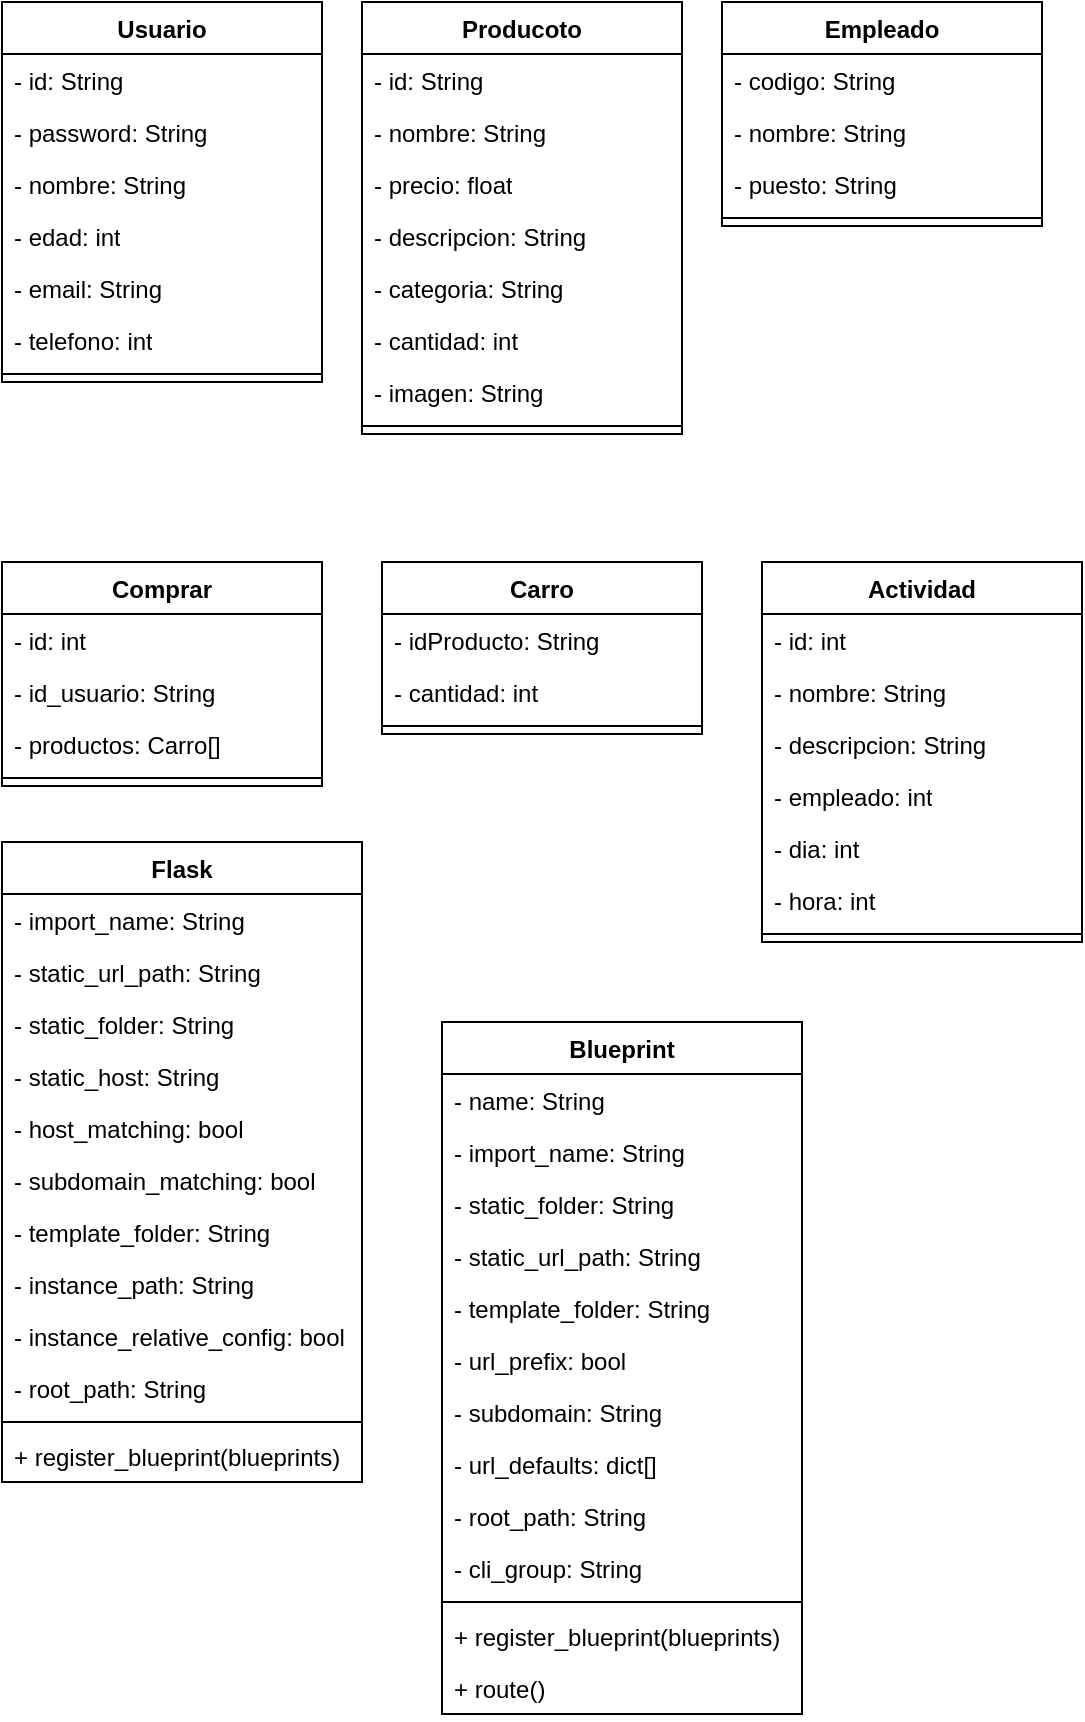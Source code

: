 <mxfile version="24.6.4" type="github">
  <diagram name="Page-1" id="HMV49x7InuyYmZAMumwG">
    <mxGraphModel dx="591" dy="316" grid="1" gridSize="10" guides="1" tooltips="1" connect="1" arrows="1" fold="1" page="1" pageScale="1" pageWidth="850" pageHeight="1100" math="0" shadow="0">
      <root>
        <mxCell id="0" />
        <mxCell id="1" parent="0" />
        <mxCell id="klIfk3_BC9kVE4RCGqy8-1" value="Usuario" style="swimlane;fontStyle=1;align=center;verticalAlign=top;childLayout=stackLayout;horizontal=1;startSize=26;horizontalStack=0;resizeParent=1;resizeParentMax=0;resizeLast=0;collapsible=1;marginBottom=0;whiteSpace=wrap;html=1;" vertex="1" parent="1">
          <mxGeometry x="120" y="200" width="160" height="190" as="geometry" />
        </mxCell>
        <mxCell id="klIfk3_BC9kVE4RCGqy8-2" value="- id: String&lt;div&gt;&lt;br&gt;&lt;/div&gt;" style="text;strokeColor=none;fillColor=none;align=left;verticalAlign=top;spacingLeft=4;spacingRight=4;overflow=hidden;rotatable=0;points=[[0,0.5],[1,0.5]];portConstraint=eastwest;whiteSpace=wrap;html=1;" vertex="1" parent="klIfk3_BC9kVE4RCGqy8-1">
          <mxGeometry y="26" width="160" height="26" as="geometry" />
        </mxCell>
        <mxCell id="klIfk3_BC9kVE4RCGqy8-5" value="- password: String" style="text;strokeColor=none;fillColor=none;align=left;verticalAlign=top;spacingLeft=4;spacingRight=4;overflow=hidden;rotatable=0;points=[[0,0.5],[1,0.5]];portConstraint=eastwest;whiteSpace=wrap;html=1;" vertex="1" parent="klIfk3_BC9kVE4RCGqy8-1">
          <mxGeometry y="52" width="160" height="26" as="geometry" />
        </mxCell>
        <mxCell id="klIfk3_BC9kVE4RCGqy8-6" value="- nombre: String" style="text;strokeColor=none;fillColor=none;align=left;verticalAlign=top;spacingLeft=4;spacingRight=4;overflow=hidden;rotatable=0;points=[[0,0.5],[1,0.5]];portConstraint=eastwest;whiteSpace=wrap;html=1;" vertex="1" parent="klIfk3_BC9kVE4RCGqy8-1">
          <mxGeometry y="78" width="160" height="26" as="geometry" />
        </mxCell>
        <mxCell id="klIfk3_BC9kVE4RCGqy8-7" value="- edad: int&lt;div&gt;&lt;br&gt;&lt;/div&gt;" style="text;strokeColor=none;fillColor=none;align=left;verticalAlign=top;spacingLeft=4;spacingRight=4;overflow=hidden;rotatable=0;points=[[0,0.5],[1,0.5]];portConstraint=eastwest;whiteSpace=wrap;html=1;" vertex="1" parent="klIfk3_BC9kVE4RCGqy8-1">
          <mxGeometry y="104" width="160" height="26" as="geometry" />
        </mxCell>
        <mxCell id="klIfk3_BC9kVE4RCGqy8-8" value="- email: String" style="text;strokeColor=none;fillColor=none;align=left;verticalAlign=top;spacingLeft=4;spacingRight=4;overflow=hidden;rotatable=0;points=[[0,0.5],[1,0.5]];portConstraint=eastwest;whiteSpace=wrap;html=1;" vertex="1" parent="klIfk3_BC9kVE4RCGqy8-1">
          <mxGeometry y="130" width="160" height="26" as="geometry" />
        </mxCell>
        <mxCell id="klIfk3_BC9kVE4RCGqy8-9" value="- telefono: int&lt;div&gt;&lt;br&gt;&lt;/div&gt;" style="text;strokeColor=none;fillColor=none;align=left;verticalAlign=top;spacingLeft=4;spacingRight=4;overflow=hidden;rotatable=0;points=[[0,0.5],[1,0.5]];portConstraint=eastwest;whiteSpace=wrap;html=1;" vertex="1" parent="klIfk3_BC9kVE4RCGqy8-1">
          <mxGeometry y="156" width="160" height="26" as="geometry" />
        </mxCell>
        <mxCell id="klIfk3_BC9kVE4RCGqy8-3" value="" style="line;strokeWidth=1;fillColor=none;align=left;verticalAlign=middle;spacingTop=-1;spacingLeft=3;spacingRight=3;rotatable=0;labelPosition=right;points=[];portConstraint=eastwest;strokeColor=inherit;" vertex="1" parent="klIfk3_BC9kVE4RCGqy8-1">
          <mxGeometry y="182" width="160" height="8" as="geometry" />
        </mxCell>
        <mxCell id="klIfk3_BC9kVE4RCGqy8-10" value="Producoto" style="swimlane;fontStyle=1;align=center;verticalAlign=top;childLayout=stackLayout;horizontal=1;startSize=26;horizontalStack=0;resizeParent=1;resizeParentMax=0;resizeLast=0;collapsible=1;marginBottom=0;whiteSpace=wrap;html=1;" vertex="1" parent="1">
          <mxGeometry x="300" y="200" width="160" height="216" as="geometry" />
        </mxCell>
        <mxCell id="klIfk3_BC9kVE4RCGqy8-11" value="- id: String&lt;div&gt;&lt;br&gt;&lt;/div&gt;" style="text;strokeColor=none;fillColor=none;align=left;verticalAlign=top;spacingLeft=4;spacingRight=4;overflow=hidden;rotatable=0;points=[[0,0.5],[1,0.5]];portConstraint=eastwest;whiteSpace=wrap;html=1;" vertex="1" parent="klIfk3_BC9kVE4RCGqy8-10">
          <mxGeometry y="26" width="160" height="26" as="geometry" />
        </mxCell>
        <mxCell id="klIfk3_BC9kVE4RCGqy8-13" value="- nombre: String&lt;div&gt;&lt;br&gt;&lt;/div&gt;" style="text;strokeColor=none;fillColor=none;align=left;verticalAlign=top;spacingLeft=4;spacingRight=4;overflow=hidden;rotatable=0;points=[[0,0.5],[1,0.5]];portConstraint=eastwest;whiteSpace=wrap;html=1;" vertex="1" parent="klIfk3_BC9kVE4RCGqy8-10">
          <mxGeometry y="52" width="160" height="26" as="geometry" />
        </mxCell>
        <mxCell id="klIfk3_BC9kVE4RCGqy8-12" value="- precio: float" style="text;strokeColor=none;fillColor=none;align=left;verticalAlign=top;spacingLeft=4;spacingRight=4;overflow=hidden;rotatable=0;points=[[0,0.5],[1,0.5]];portConstraint=eastwest;whiteSpace=wrap;html=1;" vertex="1" parent="klIfk3_BC9kVE4RCGqy8-10">
          <mxGeometry y="78" width="160" height="26" as="geometry" />
        </mxCell>
        <mxCell id="klIfk3_BC9kVE4RCGqy8-14" value="- descripcion: String&lt;div&gt;&lt;br&gt;&lt;/div&gt;" style="text;strokeColor=none;fillColor=none;align=left;verticalAlign=top;spacingLeft=4;spacingRight=4;overflow=hidden;rotatable=0;points=[[0,0.5],[1,0.5]];portConstraint=eastwest;whiteSpace=wrap;html=1;" vertex="1" parent="klIfk3_BC9kVE4RCGqy8-10">
          <mxGeometry y="104" width="160" height="26" as="geometry" />
        </mxCell>
        <mxCell id="klIfk3_BC9kVE4RCGqy8-15" value="- categoria: String" style="text;strokeColor=none;fillColor=none;align=left;verticalAlign=top;spacingLeft=4;spacingRight=4;overflow=hidden;rotatable=0;points=[[0,0.5],[1,0.5]];portConstraint=eastwest;whiteSpace=wrap;html=1;" vertex="1" parent="klIfk3_BC9kVE4RCGqy8-10">
          <mxGeometry y="130" width="160" height="26" as="geometry" />
        </mxCell>
        <mxCell id="klIfk3_BC9kVE4RCGqy8-18" value="- cantidad: int&lt;div&gt;&lt;br&gt;&lt;/div&gt;" style="text;strokeColor=none;fillColor=none;align=left;verticalAlign=top;spacingLeft=4;spacingRight=4;overflow=hidden;rotatable=0;points=[[0,0.5],[1,0.5]];portConstraint=eastwest;whiteSpace=wrap;html=1;" vertex="1" parent="klIfk3_BC9kVE4RCGqy8-10">
          <mxGeometry y="156" width="160" height="26" as="geometry" />
        </mxCell>
        <mxCell id="klIfk3_BC9kVE4RCGqy8-16" value="- imagen: String&lt;div&gt;&lt;br&gt;&lt;/div&gt;" style="text;strokeColor=none;fillColor=none;align=left;verticalAlign=top;spacingLeft=4;spacingRight=4;overflow=hidden;rotatable=0;points=[[0,0.5],[1,0.5]];portConstraint=eastwest;whiteSpace=wrap;html=1;" vertex="1" parent="klIfk3_BC9kVE4RCGqy8-10">
          <mxGeometry y="182" width="160" height="26" as="geometry" />
        </mxCell>
        <mxCell id="klIfk3_BC9kVE4RCGqy8-17" value="" style="line;strokeWidth=1;fillColor=none;align=left;verticalAlign=middle;spacingTop=-1;spacingLeft=3;spacingRight=3;rotatable=0;labelPosition=right;points=[];portConstraint=eastwest;strokeColor=inherit;" vertex="1" parent="klIfk3_BC9kVE4RCGqy8-10">
          <mxGeometry y="208" width="160" height="8" as="geometry" />
        </mxCell>
        <mxCell id="klIfk3_BC9kVE4RCGqy8-19" value="Empleado" style="swimlane;fontStyle=1;align=center;verticalAlign=top;childLayout=stackLayout;horizontal=1;startSize=26;horizontalStack=0;resizeParent=1;resizeParentMax=0;resizeLast=0;collapsible=1;marginBottom=0;whiteSpace=wrap;html=1;" vertex="1" parent="1">
          <mxGeometry x="480" y="200" width="160" height="112" as="geometry" />
        </mxCell>
        <mxCell id="klIfk3_BC9kVE4RCGqy8-20" value="- codigo: String" style="text;strokeColor=none;fillColor=none;align=left;verticalAlign=top;spacingLeft=4;spacingRight=4;overflow=hidden;rotatable=0;points=[[0,0.5],[1,0.5]];portConstraint=eastwest;whiteSpace=wrap;html=1;" vertex="1" parent="klIfk3_BC9kVE4RCGqy8-19">
          <mxGeometry y="26" width="160" height="26" as="geometry" />
        </mxCell>
        <mxCell id="klIfk3_BC9kVE4RCGqy8-23" value="- nombre: String" style="text;strokeColor=none;fillColor=none;align=left;verticalAlign=top;spacingLeft=4;spacingRight=4;overflow=hidden;rotatable=0;points=[[0,0.5],[1,0.5]];portConstraint=eastwest;whiteSpace=wrap;html=1;" vertex="1" parent="klIfk3_BC9kVE4RCGqy8-19">
          <mxGeometry y="52" width="160" height="26" as="geometry" />
        </mxCell>
        <mxCell id="klIfk3_BC9kVE4RCGqy8-24" value="- puesto: String" style="text;strokeColor=none;fillColor=none;align=left;verticalAlign=top;spacingLeft=4;spacingRight=4;overflow=hidden;rotatable=0;points=[[0,0.5],[1,0.5]];portConstraint=eastwest;whiteSpace=wrap;html=1;" vertex="1" parent="klIfk3_BC9kVE4RCGqy8-19">
          <mxGeometry y="78" width="160" height="26" as="geometry" />
        </mxCell>
        <mxCell id="klIfk3_BC9kVE4RCGqy8-21" value="" style="line;strokeWidth=1;fillColor=none;align=left;verticalAlign=middle;spacingTop=-1;spacingLeft=3;spacingRight=3;rotatable=0;labelPosition=right;points=[];portConstraint=eastwest;strokeColor=inherit;" vertex="1" parent="klIfk3_BC9kVE4RCGqy8-19">
          <mxGeometry y="104" width="160" height="8" as="geometry" />
        </mxCell>
        <mxCell id="klIfk3_BC9kVE4RCGqy8-25" value="Comprar" style="swimlane;fontStyle=1;align=center;verticalAlign=top;childLayout=stackLayout;horizontal=1;startSize=26;horizontalStack=0;resizeParent=1;resizeParentMax=0;resizeLast=0;collapsible=1;marginBottom=0;whiteSpace=wrap;html=1;" vertex="1" parent="1">
          <mxGeometry x="120" y="480" width="160" height="112" as="geometry" />
        </mxCell>
        <mxCell id="klIfk3_BC9kVE4RCGqy8-26" value="- id: int" style="text;strokeColor=none;fillColor=none;align=left;verticalAlign=top;spacingLeft=4;spacingRight=4;overflow=hidden;rotatable=0;points=[[0,0.5],[1,0.5]];portConstraint=eastwest;whiteSpace=wrap;html=1;" vertex="1" parent="klIfk3_BC9kVE4RCGqy8-25">
          <mxGeometry y="26" width="160" height="26" as="geometry" />
        </mxCell>
        <mxCell id="klIfk3_BC9kVE4RCGqy8-29" value="- id_usuario: String" style="text;strokeColor=none;fillColor=none;align=left;verticalAlign=top;spacingLeft=4;spacingRight=4;overflow=hidden;rotatable=0;points=[[0,0.5],[1,0.5]];portConstraint=eastwest;whiteSpace=wrap;html=1;" vertex="1" parent="klIfk3_BC9kVE4RCGqy8-25">
          <mxGeometry y="52" width="160" height="26" as="geometry" />
        </mxCell>
        <mxCell id="klIfk3_BC9kVE4RCGqy8-30" value="- productos: Carro[]" style="text;strokeColor=none;fillColor=none;align=left;verticalAlign=top;spacingLeft=4;spacingRight=4;overflow=hidden;rotatable=0;points=[[0,0.5],[1,0.5]];portConstraint=eastwest;whiteSpace=wrap;html=1;" vertex="1" parent="klIfk3_BC9kVE4RCGqy8-25">
          <mxGeometry y="78" width="160" height="26" as="geometry" />
        </mxCell>
        <mxCell id="klIfk3_BC9kVE4RCGqy8-27" value="" style="line;strokeWidth=1;fillColor=none;align=left;verticalAlign=middle;spacingTop=-1;spacingLeft=3;spacingRight=3;rotatable=0;labelPosition=right;points=[];portConstraint=eastwest;strokeColor=inherit;" vertex="1" parent="klIfk3_BC9kVE4RCGqy8-25">
          <mxGeometry y="104" width="160" height="8" as="geometry" />
        </mxCell>
        <mxCell id="klIfk3_BC9kVE4RCGqy8-31" value="Carro" style="swimlane;fontStyle=1;align=center;verticalAlign=top;childLayout=stackLayout;horizontal=1;startSize=26;horizontalStack=0;resizeParent=1;resizeParentMax=0;resizeLast=0;collapsible=1;marginBottom=0;whiteSpace=wrap;html=1;" vertex="1" parent="1">
          <mxGeometry x="310" y="480" width="160" height="86" as="geometry" />
        </mxCell>
        <mxCell id="klIfk3_BC9kVE4RCGqy8-32" value="- idProducto: String" style="text;strokeColor=none;fillColor=none;align=left;verticalAlign=top;spacingLeft=4;spacingRight=4;overflow=hidden;rotatable=0;points=[[0,0.5],[1,0.5]];portConstraint=eastwest;whiteSpace=wrap;html=1;" vertex="1" parent="klIfk3_BC9kVE4RCGqy8-31">
          <mxGeometry y="26" width="160" height="26" as="geometry" />
        </mxCell>
        <mxCell id="klIfk3_BC9kVE4RCGqy8-34" value="- cantidad: int" style="text;strokeColor=none;fillColor=none;align=left;verticalAlign=top;spacingLeft=4;spacingRight=4;overflow=hidden;rotatable=0;points=[[0,0.5],[1,0.5]];portConstraint=eastwest;whiteSpace=wrap;html=1;" vertex="1" parent="klIfk3_BC9kVE4RCGqy8-31">
          <mxGeometry y="52" width="160" height="26" as="geometry" />
        </mxCell>
        <mxCell id="klIfk3_BC9kVE4RCGqy8-35" value="" style="line;strokeWidth=1;fillColor=none;align=left;verticalAlign=middle;spacingTop=-1;spacingLeft=3;spacingRight=3;rotatable=0;labelPosition=right;points=[];portConstraint=eastwest;strokeColor=inherit;" vertex="1" parent="klIfk3_BC9kVE4RCGqy8-31">
          <mxGeometry y="78" width="160" height="8" as="geometry" />
        </mxCell>
        <mxCell id="klIfk3_BC9kVE4RCGqy8-36" value="Actividad" style="swimlane;fontStyle=1;align=center;verticalAlign=top;childLayout=stackLayout;horizontal=1;startSize=26;horizontalStack=0;resizeParent=1;resizeParentMax=0;resizeLast=0;collapsible=1;marginBottom=0;whiteSpace=wrap;html=1;" vertex="1" parent="1">
          <mxGeometry x="500" y="480" width="160" height="190" as="geometry" />
        </mxCell>
        <mxCell id="klIfk3_BC9kVE4RCGqy8-37" value="- id: int" style="text;strokeColor=none;fillColor=none;align=left;verticalAlign=top;spacingLeft=4;spacingRight=4;overflow=hidden;rotatable=0;points=[[0,0.5],[1,0.5]];portConstraint=eastwest;whiteSpace=wrap;html=1;" vertex="1" parent="klIfk3_BC9kVE4RCGqy8-36">
          <mxGeometry y="26" width="160" height="26" as="geometry" />
        </mxCell>
        <mxCell id="klIfk3_BC9kVE4RCGqy8-44" value="- nombre: String" style="text;strokeColor=none;fillColor=none;align=left;verticalAlign=top;spacingLeft=4;spacingRight=4;overflow=hidden;rotatable=0;points=[[0,0.5],[1,0.5]];portConstraint=eastwest;whiteSpace=wrap;html=1;" vertex="1" parent="klIfk3_BC9kVE4RCGqy8-36">
          <mxGeometry y="52" width="160" height="26" as="geometry" />
        </mxCell>
        <mxCell id="klIfk3_BC9kVE4RCGqy8-45" value="- descripcion: String" style="text;strokeColor=none;fillColor=none;align=left;verticalAlign=top;spacingLeft=4;spacingRight=4;overflow=hidden;rotatable=0;points=[[0,0.5],[1,0.5]];portConstraint=eastwest;whiteSpace=wrap;html=1;" vertex="1" parent="klIfk3_BC9kVE4RCGqy8-36">
          <mxGeometry y="78" width="160" height="26" as="geometry" />
        </mxCell>
        <mxCell id="klIfk3_BC9kVE4RCGqy8-46" value="- empleado: int" style="text;strokeColor=none;fillColor=none;align=left;verticalAlign=top;spacingLeft=4;spacingRight=4;overflow=hidden;rotatable=0;points=[[0,0.5],[1,0.5]];portConstraint=eastwest;whiteSpace=wrap;html=1;" vertex="1" parent="klIfk3_BC9kVE4RCGqy8-36">
          <mxGeometry y="104" width="160" height="26" as="geometry" />
        </mxCell>
        <mxCell id="klIfk3_BC9kVE4RCGqy8-47" value="- dia: int" style="text;strokeColor=none;fillColor=none;align=left;verticalAlign=top;spacingLeft=4;spacingRight=4;overflow=hidden;rotatable=0;points=[[0,0.5],[1,0.5]];portConstraint=eastwest;whiteSpace=wrap;html=1;" vertex="1" parent="klIfk3_BC9kVE4RCGqy8-36">
          <mxGeometry y="130" width="160" height="26" as="geometry" />
        </mxCell>
        <mxCell id="klIfk3_BC9kVE4RCGqy8-48" value="- hora: int" style="text;strokeColor=none;fillColor=none;align=left;verticalAlign=top;spacingLeft=4;spacingRight=4;overflow=hidden;rotatable=0;points=[[0,0.5],[1,0.5]];portConstraint=eastwest;whiteSpace=wrap;html=1;" vertex="1" parent="klIfk3_BC9kVE4RCGqy8-36">
          <mxGeometry y="156" width="160" height="26" as="geometry" />
        </mxCell>
        <mxCell id="klIfk3_BC9kVE4RCGqy8-38" value="" style="line;strokeWidth=1;fillColor=none;align=left;verticalAlign=middle;spacingTop=-1;spacingLeft=3;spacingRight=3;rotatable=0;labelPosition=right;points=[];portConstraint=eastwest;strokeColor=inherit;" vertex="1" parent="klIfk3_BC9kVE4RCGqy8-36">
          <mxGeometry y="182" width="160" height="8" as="geometry" />
        </mxCell>
        <mxCell id="klIfk3_BC9kVE4RCGqy8-49" value="Flask" style="swimlane;fontStyle=1;align=center;verticalAlign=top;childLayout=stackLayout;horizontal=1;startSize=26;horizontalStack=0;resizeParent=1;resizeParentMax=0;resizeLast=0;collapsible=1;marginBottom=0;whiteSpace=wrap;html=1;" vertex="1" parent="1">
          <mxGeometry x="120" y="620" width="180" height="320" as="geometry" />
        </mxCell>
        <mxCell id="klIfk3_BC9kVE4RCGqy8-50" value="- import_name: String" style="text;strokeColor=none;fillColor=none;align=left;verticalAlign=top;spacingLeft=4;spacingRight=4;overflow=hidden;rotatable=0;points=[[0,0.5],[1,0.5]];portConstraint=eastwest;whiteSpace=wrap;html=1;" vertex="1" parent="klIfk3_BC9kVE4RCGqy8-49">
          <mxGeometry y="26" width="180" height="26" as="geometry" />
        </mxCell>
        <mxCell id="klIfk3_BC9kVE4RCGqy8-53" value="- static_url_path: String" style="text;strokeColor=none;fillColor=none;align=left;verticalAlign=top;spacingLeft=4;spacingRight=4;overflow=hidden;rotatable=0;points=[[0,0.5],[1,0.5]];portConstraint=eastwest;whiteSpace=wrap;html=1;" vertex="1" parent="klIfk3_BC9kVE4RCGqy8-49">
          <mxGeometry y="52" width="180" height="26" as="geometry" />
        </mxCell>
        <mxCell id="klIfk3_BC9kVE4RCGqy8-54" value="- static_folder: String" style="text;strokeColor=none;fillColor=none;align=left;verticalAlign=top;spacingLeft=4;spacingRight=4;overflow=hidden;rotatable=0;points=[[0,0.5],[1,0.5]];portConstraint=eastwest;whiteSpace=wrap;html=1;" vertex="1" parent="klIfk3_BC9kVE4RCGqy8-49">
          <mxGeometry y="78" width="180" height="26" as="geometry" />
        </mxCell>
        <mxCell id="klIfk3_BC9kVE4RCGqy8-55" value="- static_host: String" style="text;strokeColor=none;fillColor=none;align=left;verticalAlign=top;spacingLeft=4;spacingRight=4;overflow=hidden;rotatable=0;points=[[0,0.5],[1,0.5]];portConstraint=eastwest;whiteSpace=wrap;html=1;" vertex="1" parent="klIfk3_BC9kVE4RCGqy8-49">
          <mxGeometry y="104" width="180" height="26" as="geometry" />
        </mxCell>
        <mxCell id="klIfk3_BC9kVE4RCGqy8-56" value="- host_matching: bool" style="text;strokeColor=none;fillColor=none;align=left;verticalAlign=top;spacingLeft=4;spacingRight=4;overflow=hidden;rotatable=0;points=[[0,0.5],[1,0.5]];portConstraint=eastwest;whiteSpace=wrap;html=1;" vertex="1" parent="klIfk3_BC9kVE4RCGqy8-49">
          <mxGeometry y="130" width="180" height="26" as="geometry" />
        </mxCell>
        <mxCell id="klIfk3_BC9kVE4RCGqy8-57" value="- subdomain_matching: bool" style="text;strokeColor=none;fillColor=none;align=left;verticalAlign=top;spacingLeft=4;spacingRight=4;overflow=hidden;rotatable=0;points=[[0,0.5],[1,0.5]];portConstraint=eastwest;whiteSpace=wrap;html=1;" vertex="1" parent="klIfk3_BC9kVE4RCGqy8-49">
          <mxGeometry y="156" width="180" height="26" as="geometry" />
        </mxCell>
        <mxCell id="klIfk3_BC9kVE4RCGqy8-58" value="- template_folder: String" style="text;strokeColor=none;fillColor=none;align=left;verticalAlign=top;spacingLeft=4;spacingRight=4;overflow=hidden;rotatable=0;points=[[0,0.5],[1,0.5]];portConstraint=eastwest;whiteSpace=wrap;html=1;" vertex="1" parent="klIfk3_BC9kVE4RCGqy8-49">
          <mxGeometry y="182" width="180" height="26" as="geometry" />
        </mxCell>
        <mxCell id="klIfk3_BC9kVE4RCGqy8-59" value="- instance_path: String" style="text;strokeColor=none;fillColor=none;align=left;verticalAlign=top;spacingLeft=4;spacingRight=4;overflow=hidden;rotatable=0;points=[[0,0.5],[1,0.5]];portConstraint=eastwest;whiteSpace=wrap;html=1;" vertex="1" parent="klIfk3_BC9kVE4RCGqy8-49">
          <mxGeometry y="208" width="180" height="26" as="geometry" />
        </mxCell>
        <mxCell id="klIfk3_BC9kVE4RCGqy8-60" value="- instance_relative_config: bool" style="text;strokeColor=none;fillColor=none;align=left;verticalAlign=top;spacingLeft=4;spacingRight=4;overflow=hidden;rotatable=0;points=[[0,0.5],[1,0.5]];portConstraint=eastwest;whiteSpace=wrap;html=1;" vertex="1" parent="klIfk3_BC9kVE4RCGqy8-49">
          <mxGeometry y="234" width="180" height="26" as="geometry" />
        </mxCell>
        <mxCell id="klIfk3_BC9kVE4RCGqy8-61" value="- root_path: String" style="text;strokeColor=none;fillColor=none;align=left;verticalAlign=top;spacingLeft=4;spacingRight=4;overflow=hidden;rotatable=0;points=[[0,0.5],[1,0.5]];portConstraint=eastwest;whiteSpace=wrap;html=1;" vertex="1" parent="klIfk3_BC9kVE4RCGqy8-49">
          <mxGeometry y="260" width="180" height="26" as="geometry" />
        </mxCell>
        <mxCell id="klIfk3_BC9kVE4RCGqy8-51" value="" style="line;strokeWidth=1;fillColor=none;align=left;verticalAlign=middle;spacingTop=-1;spacingLeft=3;spacingRight=3;rotatable=0;labelPosition=right;points=[];portConstraint=eastwest;strokeColor=inherit;" vertex="1" parent="klIfk3_BC9kVE4RCGqy8-49">
          <mxGeometry y="286" width="180" height="8" as="geometry" />
        </mxCell>
        <mxCell id="klIfk3_BC9kVE4RCGqy8-52" value="+ register_blueprint(blueprints)" style="text;strokeColor=none;fillColor=none;align=left;verticalAlign=top;spacingLeft=4;spacingRight=4;overflow=hidden;rotatable=0;points=[[0,0.5],[1,0.5]];portConstraint=eastwest;whiteSpace=wrap;html=1;" vertex="1" parent="klIfk3_BC9kVE4RCGqy8-49">
          <mxGeometry y="294" width="180" height="26" as="geometry" />
        </mxCell>
        <mxCell id="klIfk3_BC9kVE4RCGqy8-62" value="Blueprint" style="swimlane;fontStyle=1;align=center;verticalAlign=top;childLayout=stackLayout;horizontal=1;startSize=26;horizontalStack=0;resizeParent=1;resizeParentMax=0;resizeLast=0;collapsible=1;marginBottom=0;whiteSpace=wrap;html=1;" vertex="1" parent="1">
          <mxGeometry x="340" y="710" width="180" height="346" as="geometry" />
        </mxCell>
        <mxCell id="klIfk3_BC9kVE4RCGqy8-63" value="- name: String" style="text;strokeColor=none;fillColor=none;align=left;verticalAlign=top;spacingLeft=4;spacingRight=4;overflow=hidden;rotatable=0;points=[[0,0.5],[1,0.5]];portConstraint=eastwest;whiteSpace=wrap;html=1;" vertex="1" parent="klIfk3_BC9kVE4RCGqy8-62">
          <mxGeometry y="26" width="180" height="26" as="geometry" />
        </mxCell>
        <mxCell id="klIfk3_BC9kVE4RCGqy8-64" value="- import_name: String" style="text;strokeColor=none;fillColor=none;align=left;verticalAlign=top;spacingLeft=4;spacingRight=4;overflow=hidden;rotatable=0;points=[[0,0.5],[1,0.5]];portConstraint=eastwest;whiteSpace=wrap;html=1;" vertex="1" parent="klIfk3_BC9kVE4RCGqy8-62">
          <mxGeometry y="52" width="180" height="26" as="geometry" />
        </mxCell>
        <mxCell id="klIfk3_BC9kVE4RCGqy8-65" value="- static_folder: String" style="text;strokeColor=none;fillColor=none;align=left;verticalAlign=top;spacingLeft=4;spacingRight=4;overflow=hidden;rotatable=0;points=[[0,0.5],[1,0.5]];portConstraint=eastwest;whiteSpace=wrap;html=1;" vertex="1" parent="klIfk3_BC9kVE4RCGqy8-62">
          <mxGeometry y="78" width="180" height="26" as="geometry" />
        </mxCell>
        <mxCell id="klIfk3_BC9kVE4RCGqy8-66" value="- static_url_path: String" style="text;strokeColor=none;fillColor=none;align=left;verticalAlign=top;spacingLeft=4;spacingRight=4;overflow=hidden;rotatable=0;points=[[0,0.5],[1,0.5]];portConstraint=eastwest;whiteSpace=wrap;html=1;" vertex="1" parent="klIfk3_BC9kVE4RCGqy8-62">
          <mxGeometry y="104" width="180" height="26" as="geometry" />
        </mxCell>
        <mxCell id="klIfk3_BC9kVE4RCGqy8-69" value="- template_folder: String" style="text;strokeColor=none;fillColor=none;align=left;verticalAlign=top;spacingLeft=4;spacingRight=4;overflow=hidden;rotatable=0;points=[[0,0.5],[1,0.5]];portConstraint=eastwest;whiteSpace=wrap;html=1;" vertex="1" parent="klIfk3_BC9kVE4RCGqy8-62">
          <mxGeometry y="130" width="180" height="26" as="geometry" />
        </mxCell>
        <mxCell id="klIfk3_BC9kVE4RCGqy8-67" value="- url_prefix: bool" style="text;strokeColor=none;fillColor=none;align=left;verticalAlign=top;spacingLeft=4;spacingRight=4;overflow=hidden;rotatable=0;points=[[0,0.5],[1,0.5]];portConstraint=eastwest;whiteSpace=wrap;html=1;" vertex="1" parent="klIfk3_BC9kVE4RCGqy8-62">
          <mxGeometry y="156" width="180" height="26" as="geometry" />
        </mxCell>
        <mxCell id="klIfk3_BC9kVE4RCGqy8-68" value="- subdomain: String" style="text;strokeColor=none;fillColor=none;align=left;verticalAlign=top;spacingLeft=4;spacingRight=4;overflow=hidden;rotatable=0;points=[[0,0.5],[1,0.5]];portConstraint=eastwest;whiteSpace=wrap;html=1;" vertex="1" parent="klIfk3_BC9kVE4RCGqy8-62">
          <mxGeometry y="182" width="180" height="26" as="geometry" />
        </mxCell>
        <mxCell id="klIfk3_BC9kVE4RCGqy8-70" value="- url_defaults: dict[]" style="text;strokeColor=none;fillColor=none;align=left;verticalAlign=top;spacingLeft=4;spacingRight=4;overflow=hidden;rotatable=0;points=[[0,0.5],[1,0.5]];portConstraint=eastwest;whiteSpace=wrap;html=1;" vertex="1" parent="klIfk3_BC9kVE4RCGqy8-62">
          <mxGeometry y="208" width="180" height="26" as="geometry" />
        </mxCell>
        <mxCell id="klIfk3_BC9kVE4RCGqy8-72" value="- root_path: String" style="text;strokeColor=none;fillColor=none;align=left;verticalAlign=top;spacingLeft=4;spacingRight=4;overflow=hidden;rotatable=0;points=[[0,0.5],[1,0.5]];portConstraint=eastwest;whiteSpace=wrap;html=1;" vertex="1" parent="klIfk3_BC9kVE4RCGqy8-62">
          <mxGeometry y="234" width="180" height="26" as="geometry" />
        </mxCell>
        <mxCell id="klIfk3_BC9kVE4RCGqy8-75" value="- cli_group: String" style="text;strokeColor=none;fillColor=none;align=left;verticalAlign=top;spacingLeft=4;spacingRight=4;overflow=hidden;rotatable=0;points=[[0,0.5],[1,0.5]];portConstraint=eastwest;whiteSpace=wrap;html=1;" vertex="1" parent="klIfk3_BC9kVE4RCGqy8-62">
          <mxGeometry y="260" width="180" height="26" as="geometry" />
        </mxCell>
        <mxCell id="klIfk3_BC9kVE4RCGqy8-73" value="" style="line;strokeWidth=1;fillColor=none;align=left;verticalAlign=middle;spacingTop=-1;spacingLeft=3;spacingRight=3;rotatable=0;labelPosition=right;points=[];portConstraint=eastwest;strokeColor=inherit;" vertex="1" parent="klIfk3_BC9kVE4RCGqy8-62">
          <mxGeometry y="286" width="180" height="8" as="geometry" />
        </mxCell>
        <mxCell id="klIfk3_BC9kVE4RCGqy8-74" value="+ register_blueprint(blueprints)" style="text;strokeColor=none;fillColor=none;align=left;verticalAlign=top;spacingLeft=4;spacingRight=4;overflow=hidden;rotatable=0;points=[[0,0.5],[1,0.5]];portConstraint=eastwest;whiteSpace=wrap;html=1;" vertex="1" parent="klIfk3_BC9kVE4RCGqy8-62">
          <mxGeometry y="294" width="180" height="26" as="geometry" />
        </mxCell>
        <mxCell id="klIfk3_BC9kVE4RCGqy8-76" value="+ route()" style="text;strokeColor=none;fillColor=none;align=left;verticalAlign=top;spacingLeft=4;spacingRight=4;overflow=hidden;rotatable=0;points=[[0,0.5],[1,0.5]];portConstraint=eastwest;whiteSpace=wrap;html=1;" vertex="1" parent="klIfk3_BC9kVE4RCGqy8-62">
          <mxGeometry y="320" width="180" height="26" as="geometry" />
        </mxCell>
      </root>
    </mxGraphModel>
  </diagram>
</mxfile>
